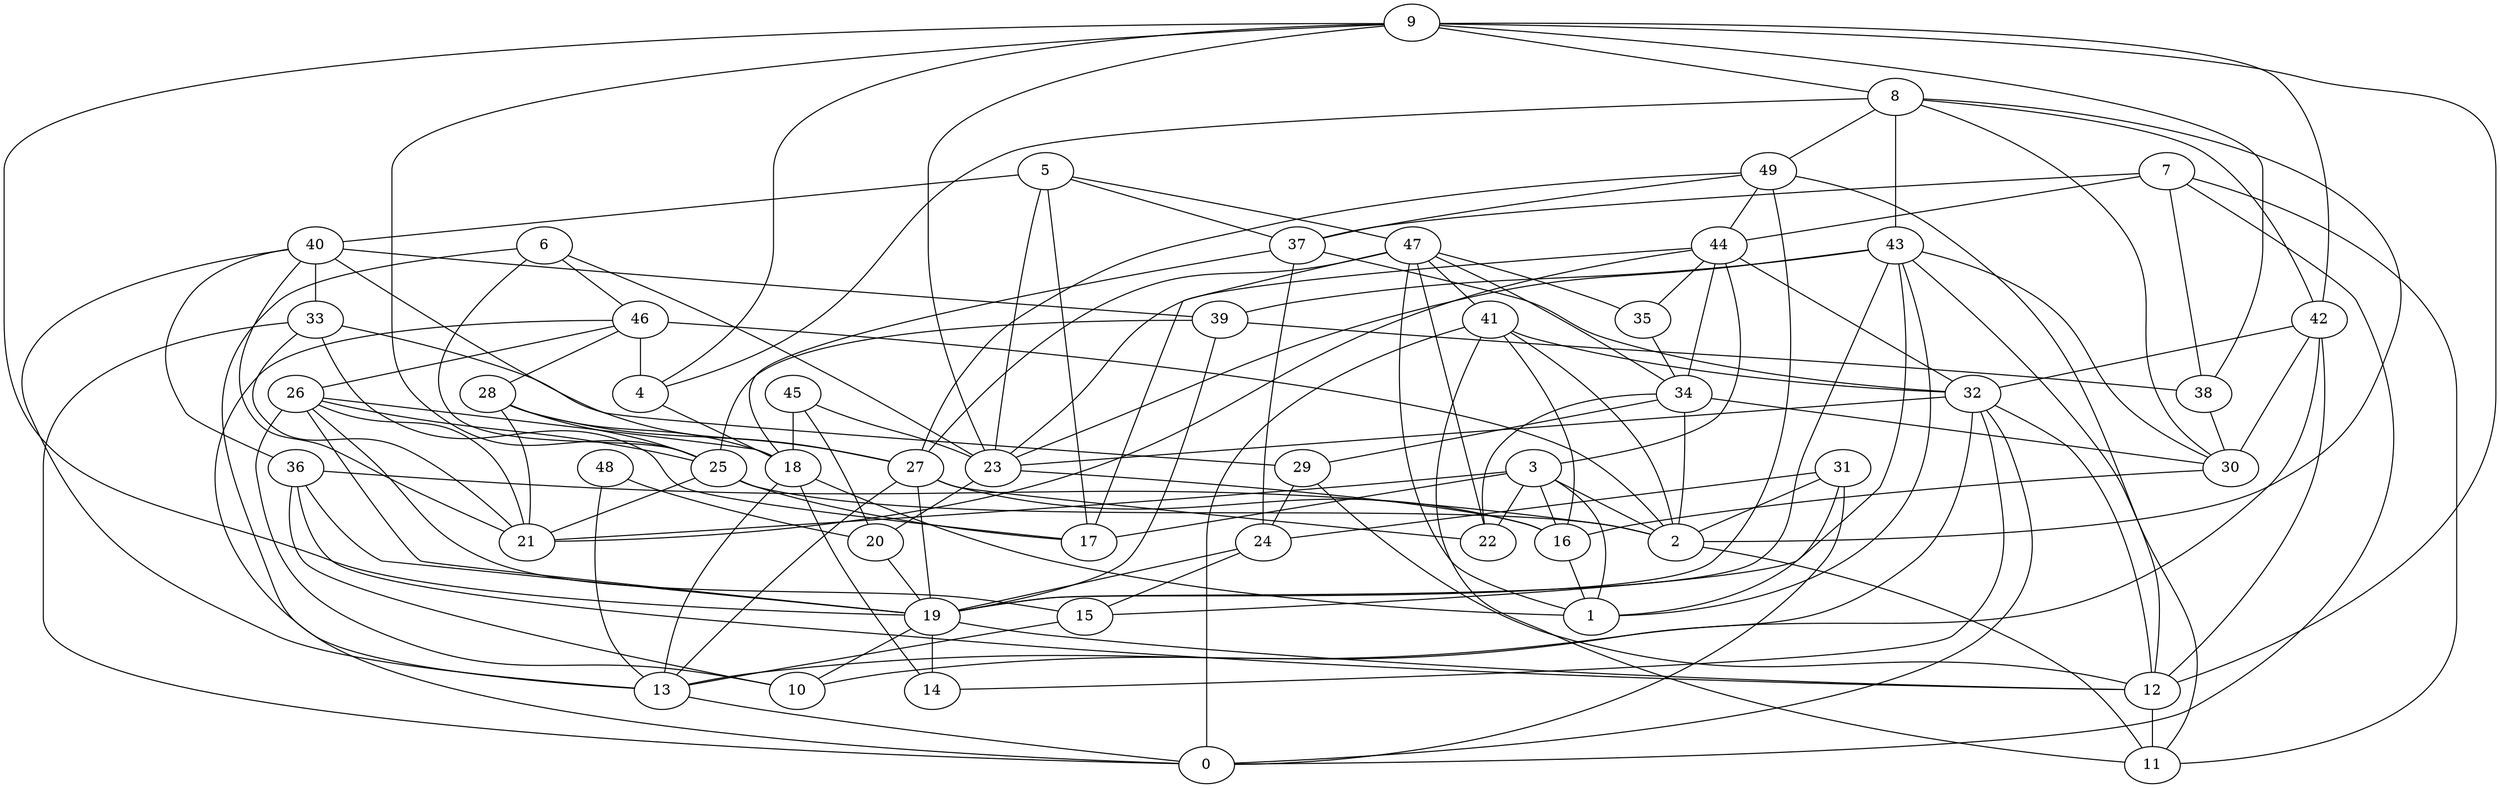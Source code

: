 digraph GG_graph {

subgraph G_graph {
edge [color = black]
"33" -> "21" [dir = none]
"33" -> "0" [dir = none]
"44" -> "35" [dir = none]
"44" -> "34" [dir = none]
"44" -> "3" [dir = none]
"44" -> "32" [dir = none]
"12" -> "11" [dir = none]
"19" -> "10" [dir = none]
"19" -> "12" [dir = none]
"23" -> "16" [dir = none]
"46" -> "2" [dir = none]
"46" -> "0" [dir = none]
"46" -> "4" [dir = none]
"29" -> "12" [dir = none]
"18" -> "13" [dir = none]
"18" -> "1" [dir = none]
"18" -> "14" [dir = none]
"34" -> "22" [dir = none]
"34" -> "2" [dir = none]
"34" -> "29" [dir = none]
"24" -> "19" [dir = none]
"24" -> "15" [dir = none]
"8" -> "42" [dir = none]
"8" -> "2" [dir = none]
"8" -> "30" [dir = none]
"38" -> "30" [dir = none]
"25" -> "2" [dir = none]
"25" -> "17" [dir = none]
"2" -> "11" [dir = none]
"6" -> "13" [dir = none]
"6" -> "23" [dir = none]
"3" -> "1" [dir = none]
"3" -> "21" [dir = none]
"3" -> "16" [dir = none]
"3" -> "2" [dir = none]
"45" -> "23" [dir = none]
"45" -> "18" [dir = none]
"45" -> "20" [dir = none]
"20" -> "19" [dir = none]
"31" -> "24" [dir = none]
"31" -> "2" [dir = none]
"31" -> "0" [dir = none]
"48" -> "13" [dir = none]
"48" -> "20" [dir = none]
"39" -> "19" [dir = none]
"39" -> "25" [dir = none]
"39" -> "38" [dir = none]
"47" -> "35" [dir = none]
"47" -> "41" [dir = none]
"47" -> "1" [dir = none]
"47" -> "17" [dir = none]
"5" -> "40" [dir = none]
"5" -> "17" [dir = none]
"5" -> "23" [dir = none]
"5" -> "47" [dir = none]
"40" -> "33" [dir = none]
"36" -> "10" [dir = none]
"36" -> "2" [dir = none]
"36" -> "19" [dir = none]
"9" -> "4" [dir = none]
"9" -> "19" [dir = none]
"9" -> "38" [dir = none]
"9" -> "25" [dir = none]
"28" -> "18" [dir = none]
"28" -> "27" [dir = none]
"41" -> "0" [dir = none]
"41" -> "32" [dir = none]
"41" -> "2" [dir = none]
"41" -> "16" [dir = none]
"41" -> "11" [dir = none]
"49" -> "44" [dir = none]
"49" -> "27" [dir = none]
"42" -> "12" [dir = none]
"42" -> "32" [dir = none]
"42" -> "13" [dir = none]
"35" -> "34" [dir = none]
"27" -> "13" [dir = none]
"27" -> "19" [dir = none]
"27" -> "16" [dir = none]
"27" -> "22" [dir = none]
"43" -> "15" [dir = none]
"43" -> "39" [dir = none]
"43" -> "23" [dir = none]
"43" -> "11" [dir = none]
"43" -> "1" [dir = none]
"7" -> "0" [dir = none]
"7" -> "44" [dir = none]
"7" -> "11" [dir = none]
"7" -> "37" [dir = none]
"37" -> "32" [dir = none]
"37" -> "18" [dir = none]
"32" -> "14" [dir = none]
"32" -> "23" [dir = none]
"32" -> "10" [dir = none]
"32" -> "0" [dir = none]
"26" -> "19" [dir = none]
"26" -> "10" [dir = none]
"26" -> "21" [dir = none]
"42" -> "30" [dir = none]
"46" -> "28" [dir = none]
"31" -> "1" [dir = none]
"19" -> "14" [dir = none]
"46" -> "26" [dir = none]
"40" -> "21" [dir = none]
"44" -> "21" [dir = none]
"9" -> "23" [dir = none]
"6" -> "25" [dir = none]
"37" -> "24" [dir = none]
"9" -> "12" [dir = none]
"26" -> "15" [dir = none]
"23" -> "20" [dir = none]
"32" -> "12" [dir = none]
"49" -> "12" [dir = none]
"30" -> "16" [dir = none]
"26" -> "18" [dir = none]
"9" -> "42" [dir = none]
"49" -> "19" [dir = none]
"49" -> "37" [dir = none]
"13" -> "0" [dir = none]
"26" -> "25" [dir = none]
"8" -> "49" [dir = none]
"8" -> "4" [dir = none]
"34" -> "30" [dir = none]
"8" -> "43" [dir = none]
"15" -> "13" [dir = none]
"3" -> "22" [dir = none]
"3" -> "17" [dir = none]
"6" -> "46" [dir = none]
"33" -> "17" [dir = none]
"47" -> "27" [dir = none]
"40" -> "27" [dir = none]
"40" -> "39" [dir = none]
"47" -> "22" [dir = none]
"16" -> "1" [dir = none]
"28" -> "21" [dir = none]
"44" -> "23" [dir = none]
"33" -> "29" [dir = none]
"9" -> "8" [dir = none]
"40" -> "13" [dir = none]
"5" -> "37" [dir = none]
"28" -> "25" [dir = none]
"43" -> "19" [dir = none]
"43" -> "30" [dir = none]
"4" -> "18" [dir = none]
"25" -> "21" [dir = none]
"36" -> "12" [dir = none]
"7" -> "38" [dir = none]
"47" -> "34" [dir = none]
"40" -> "36" [dir = none]
"29" -> "24" [dir = none]
}

}
